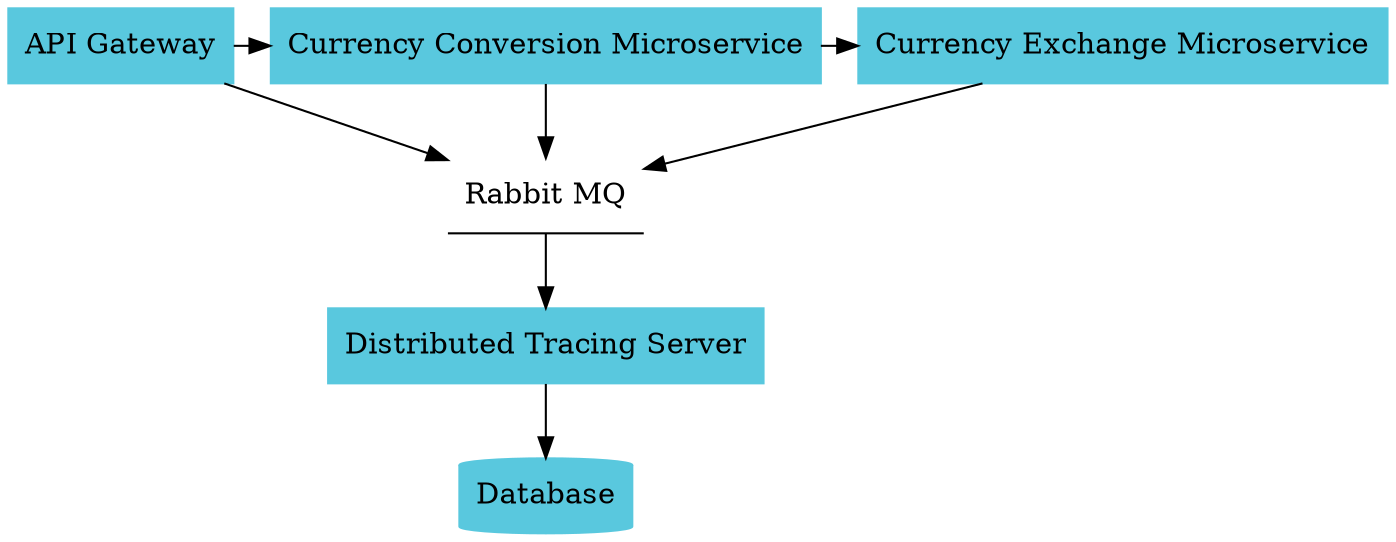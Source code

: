 digraph architecture {
  rankdir = TB;
  node[shape=component]
  node[shape="rect"]
  node[style=filled,color="#59C8DE"];
  Database[shape=cylinder]
  RabbitMQ[shape=underline,style=unfilled,color="#000000"]
  {rank=same; APIGateway, CurrencyCalculationService, CurrencyExchangeService};
  APIGateway -> CurrencyCalculationService -> CurrencyExchangeService
  CurrencyExchangeService -> RabbitMQ
  CurrencyCalculationService -> RabbitMQ;
  APIGateway -> RabbitMQ
  RabbitMQ -> ZipkinDistributedTracingServer
  ZipkinDistributedTracingServer -> Database
  CurrencyCalculationService[label=<Currency Conversion Microservice>];
  CurrencyExchangeService[label=<Currency Exchange Microservice>];
  APIGateway[label=<API Gateway>];
  RabbitMQ[label=<Rabbit MQ>];
  ZipkinDistributedTracingServer[label=<Distributed Tracing Server>];
}